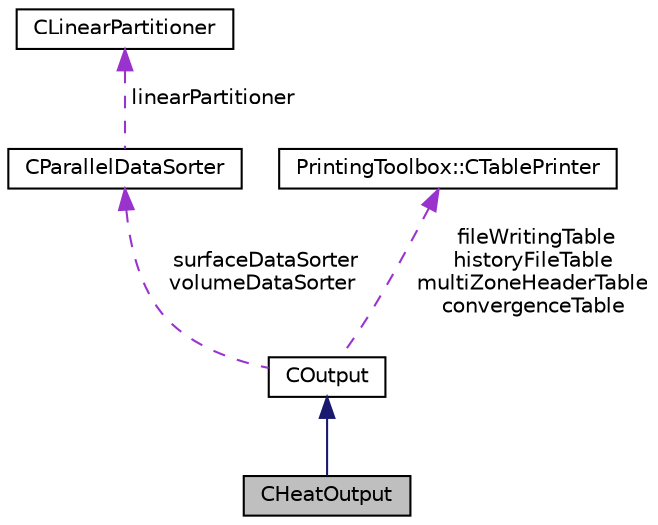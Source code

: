 digraph "CHeatOutput"
{
  edge [fontname="Helvetica",fontsize="10",labelfontname="Helvetica",labelfontsize="10"];
  node [fontname="Helvetica",fontsize="10",shape=record];
  Node2 [label="CHeatOutput",height=0.2,width=0.4,color="black", fillcolor="grey75", style="filled", fontcolor="black"];
  Node3 -> Node2 [dir="back",color="midnightblue",fontsize="10",style="solid",fontname="Helvetica"];
  Node3 [label="COutput",height=0.2,width=0.4,color="black", fillcolor="white", style="filled",URL="$class_c_output.html",tooltip="Class for writing the convergence history and to write solution data to file. "];
  Node4 -> Node3 [dir="back",color="darkorchid3",fontsize="10",style="dashed",label=" surfaceDataSorter\nvolumeDataSorter" ,fontname="Helvetica"];
  Node4 [label="CParallelDataSorter",height=0.2,width=0.4,color="black", fillcolor="white", style="filled",URL="$class_c_parallel_data_sorter.html"];
  Node5 -> Node4 [dir="back",color="darkorchid3",fontsize="10",style="dashed",label=" linearPartitioner" ,fontname="Helvetica"];
  Node5 [label="CLinearPartitioner",height=0.2,width=0.4,color="black", fillcolor="white", style="filled",URL="$class_c_linear_partitioner.html",tooltip="Helper class that provides the counts for each rank in a linear partitioning given the global count a..."];
  Node6 -> Node3 [dir="back",color="darkorchid3",fontsize="10",style="dashed",label=" fileWritingTable\nhistoryFileTable\nmultiZoneHeaderTable\nconvergenceTable" ,fontname="Helvetica"];
  Node6 [label="PrintingToolbox::CTablePrinter",height=0.2,width=0.4,color="black", fillcolor="white", style="filled",URL="$class_printing_toolbox_1_1_c_table_printer.html",tooltip="Class for writing output in a table. "];
}
